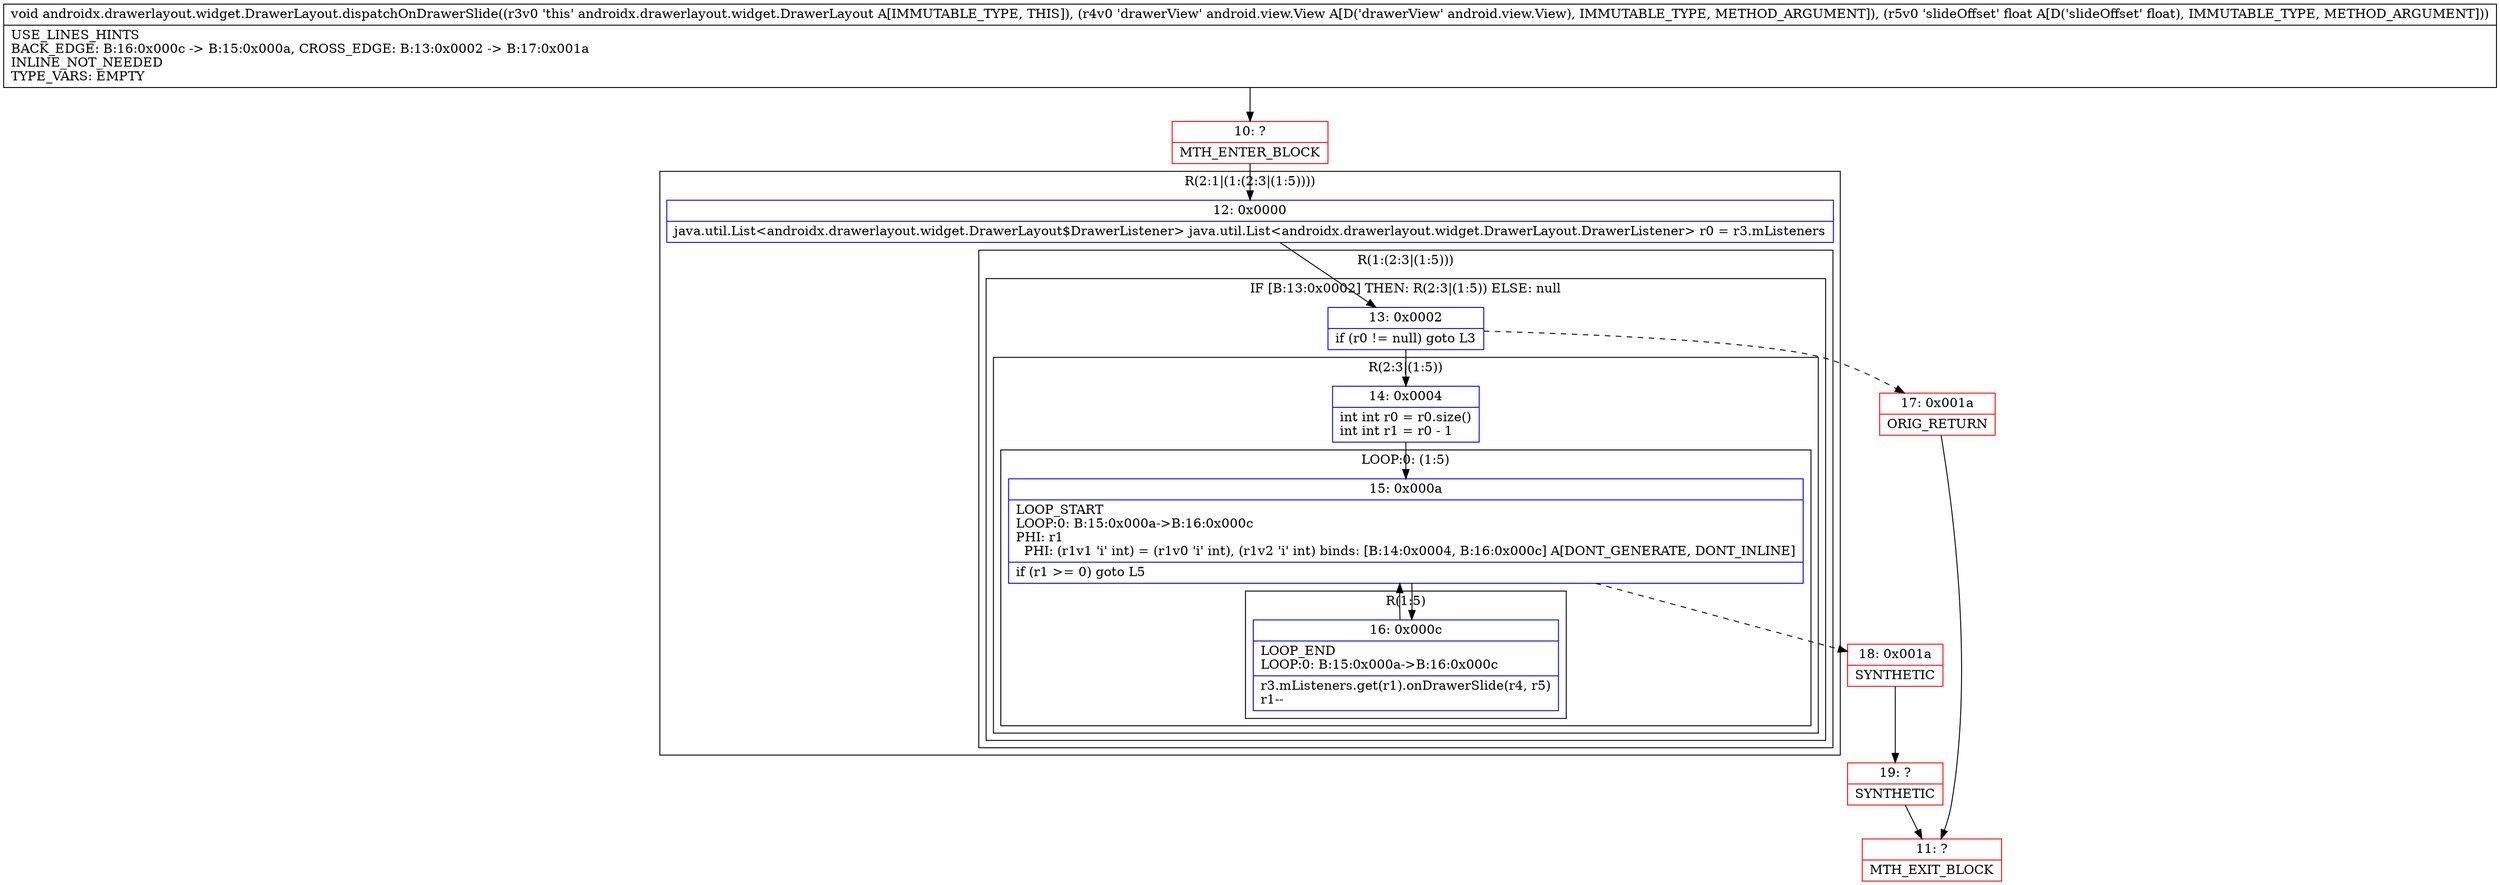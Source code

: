 digraph "CFG forandroidx.drawerlayout.widget.DrawerLayout.dispatchOnDrawerSlide(Landroid\/view\/View;F)V" {
subgraph cluster_Region_552307926 {
label = "R(2:1|(1:(2:3|(1:5))))";
node [shape=record,color=blue];
Node_12 [shape=record,label="{12\:\ 0x0000|java.util.List\<androidx.drawerlayout.widget.DrawerLayout$DrawerListener\> java.util.List\<androidx.drawerlayout.widget.DrawerLayout.DrawerListener\> r0 = r3.mListeners\l}"];
subgraph cluster_Region_1764304692 {
label = "R(1:(2:3|(1:5)))";
node [shape=record,color=blue];
subgraph cluster_IfRegion_46894929 {
label = "IF [B:13:0x0002] THEN: R(2:3|(1:5)) ELSE: null";
node [shape=record,color=blue];
Node_13 [shape=record,label="{13\:\ 0x0002|if (r0 != null) goto L3\l}"];
subgraph cluster_Region_1444838075 {
label = "R(2:3|(1:5))";
node [shape=record,color=blue];
Node_14 [shape=record,label="{14\:\ 0x0004|int int r0 = r0.size()\lint int r1 = r0 \- 1\l}"];
subgraph cluster_LoopRegion_1191324613 {
label = "LOOP:0: (1:5)";
node [shape=record,color=blue];
Node_15 [shape=record,label="{15\:\ 0x000a|LOOP_START\lLOOP:0: B:15:0x000a\-\>B:16:0x000c\lPHI: r1 \l  PHI: (r1v1 'i' int) = (r1v0 'i' int), (r1v2 'i' int) binds: [B:14:0x0004, B:16:0x000c] A[DONT_GENERATE, DONT_INLINE]\l|if (r1 \>= 0) goto L5\l}"];
subgraph cluster_Region_997429967 {
label = "R(1:5)";
node [shape=record,color=blue];
Node_16 [shape=record,label="{16\:\ 0x000c|LOOP_END\lLOOP:0: B:15:0x000a\-\>B:16:0x000c\l|r3.mListeners.get(r1).onDrawerSlide(r4, r5)\lr1\-\-\l}"];
}
}
}
}
}
}
Node_10 [shape=record,color=red,label="{10\:\ ?|MTH_ENTER_BLOCK\l}"];
Node_18 [shape=record,color=red,label="{18\:\ 0x001a|SYNTHETIC\l}"];
Node_19 [shape=record,color=red,label="{19\:\ ?|SYNTHETIC\l}"];
Node_11 [shape=record,color=red,label="{11\:\ ?|MTH_EXIT_BLOCK\l}"];
Node_17 [shape=record,color=red,label="{17\:\ 0x001a|ORIG_RETURN\l}"];
MethodNode[shape=record,label="{void androidx.drawerlayout.widget.DrawerLayout.dispatchOnDrawerSlide((r3v0 'this' androidx.drawerlayout.widget.DrawerLayout A[IMMUTABLE_TYPE, THIS]), (r4v0 'drawerView' android.view.View A[D('drawerView' android.view.View), IMMUTABLE_TYPE, METHOD_ARGUMENT]), (r5v0 'slideOffset' float A[D('slideOffset' float), IMMUTABLE_TYPE, METHOD_ARGUMENT]))  | USE_LINES_HINTS\lBACK_EDGE: B:16:0x000c \-\> B:15:0x000a, CROSS_EDGE: B:13:0x0002 \-\> B:17:0x001a\lINLINE_NOT_NEEDED\lTYPE_VARS: EMPTY\l}"];
MethodNode -> Node_10;Node_12 -> Node_13;
Node_13 -> Node_14;
Node_13 -> Node_17[style=dashed];
Node_14 -> Node_15;
Node_15 -> Node_16;
Node_15 -> Node_18[style=dashed];
Node_16 -> Node_15;
Node_10 -> Node_12;
Node_18 -> Node_19;
Node_19 -> Node_11;
Node_17 -> Node_11;
}

